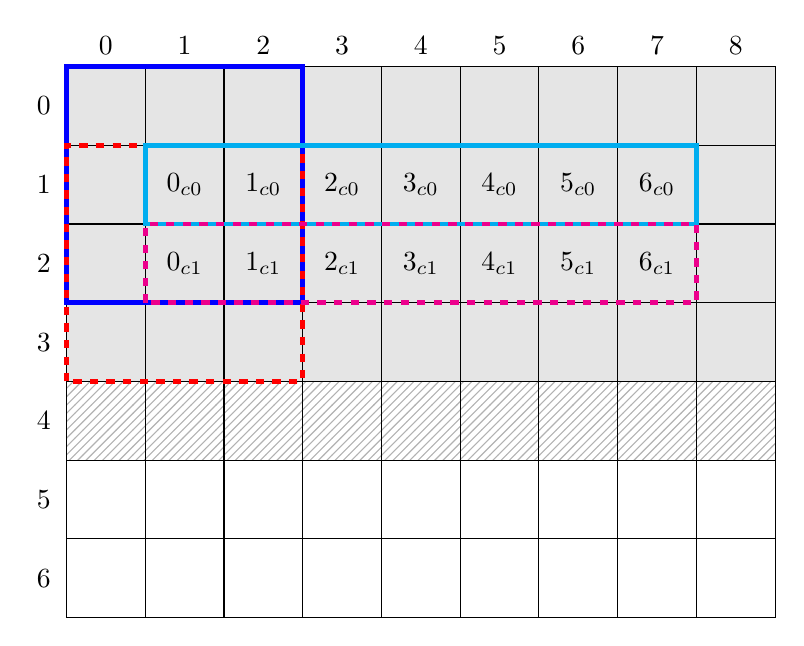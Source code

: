 % \tikzsetnextfilename{system-overview}
\begin{tikzpicture}[
    rounded corners=0mm,
    triangle/.style = {fill=blue!20, regular polygon, regular polygon sides=3 },
    node rotated/.style = {rotate=180},
    border rotated/.style = {shape border rotate=180}
]
    %coordinates
    \coordinate (orig)      at (0,0);

    \begin{pgfonlayer}{main}
        
        % Braces
        % \draw [line width=0.5mm,decorate,decoration={brace,amplitude=10pt},xshift=-4pt,yshift=0pt] (9.5,5) -- (9.5,0) node [black,midway,xshift=0.5cm,anchor=west] {Window length};
        % \draw [line width=0.5mm,decorate,decoration={brace,amplitude=10pt},xshift=-0pt,yshift=0pt] (8,-0.5) -- (0,-0.5) node [black,midway,yshift=-0.5cm,anchor=north] {Image width};
        
        % Center pixel
        % \draw[black,line width=0.5mm] (2,2) rectangle (3,3);
        
        % Window sizes
        \draw[blue,line width=0.6mm] (0,4) rectangle (3,7);
        \draw[red,line width=0.6mm,dashed] (0,3) rectangle (3,6);
        % \draw[black,line width=0.6mm,dotted] (0,2) rectangle (3,5);
        % resulting lines
        \draw[cyan,line width=0.6mm] (1,5) rectangle (8,6);
        \draw[magenta,line width=0.6mm,dashed] (1,4) rectangle (8,5);
        % \draw[black,line width=0.3mm,dotted] (1,3) rectangle (5,4);

        % Arrows
        % \path[draw,-{Latex[length=2.5mm]}] (0,7.5) -- (4,7.5) 
        %     node[near start, above] () {iterate} ;
        % \path[draw,-{Latex[length=3.5mm]},line width=0.4mm] (-0.5,7) -- (-0.5,3) 
        %     node[near start, above,rotate=270] () {send data} ;

        % Axis
        \foreach \y in {0,1,2,3,4,5,6}
            \node[anchor=west] at ($(-0.5,6.5)-(0,\y)$)  {$\y$};
        \foreach \x in {0,1,2,3,4,5,6,7,8}
            \node[anchor=north] at ($(0.5,7.5)+(\x,0)$)  {$\x$};

        % Out pixel
        \foreach \x in {0,1,2,3,4,5,6}
            \node[anchor=center] at ($(1.5,5.5)+(\x,0)$)  {$\x_{c0}$};
        \foreach \x in {0,1,2,3,4,5,6}
            \node[anchor=center] at ($(1.5,4.5)+(\x,0)$)  {$\x_{c1}$};

    \end{pgfonlayer}

    % Foreground
    \begin{pgfonlayer}{foreground}
        
    \end{pgfonlayer} 

    % Background
    \begin{pgfonlayer}{background}
        % Init pixels
        \draw[fill=gray!20] (0,3) rectangle (9,7);
        % Iter pixels
        \draw[pattern=north east lines, pattern color=gray!60] (0,2) rectangle (9,3);
        % Grid
        \draw[step=1cm,black,thin] (0,0) grid (9,7);
    \end{pgfonlayer} 

\end{tikzpicture}